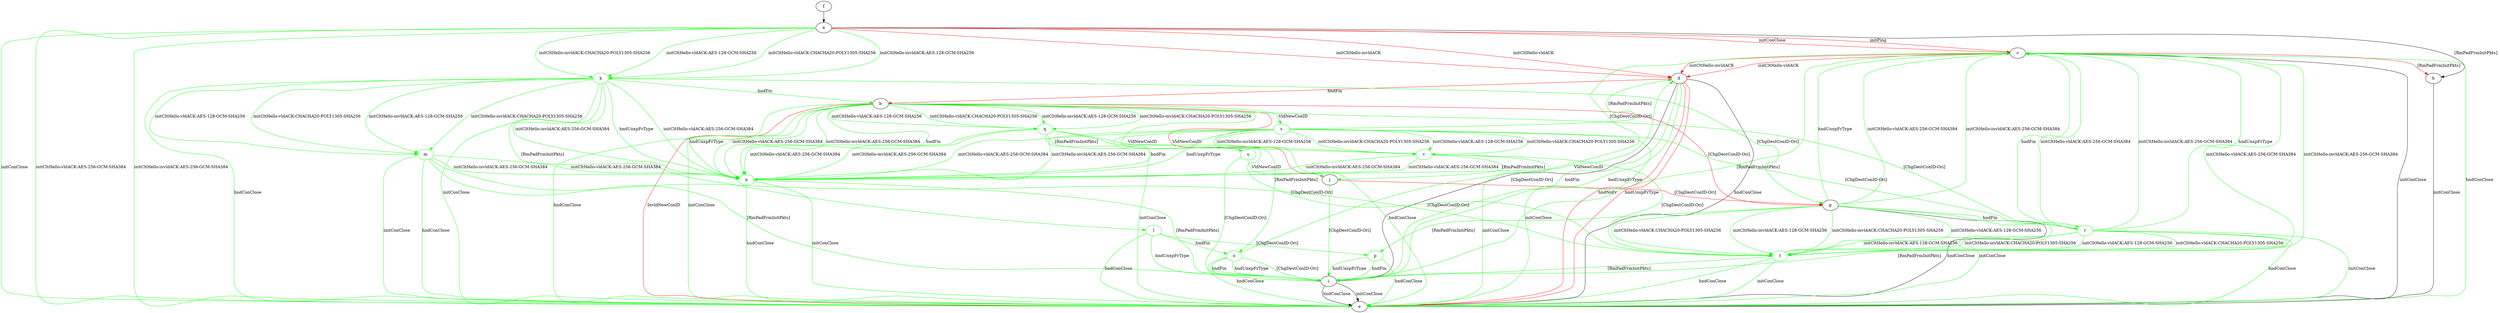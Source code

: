 digraph "" {
	a -> c	[key=0,
		color=red,
		label="initPing "];
	a -> c	[key=1,
		color=red,
		label="initConClose "];
	a -> d	[key=0,
		color=red,
		label="initCltHello-vldACK "];
	a -> d	[key=1,
		color=red,
		label="initCltHello-invldACK "];
	a -> e	[key=0,
		color=green,
		label="initConClose "];
	a -> e	[key=1,
		color=green,
		label="initCltHello-vldACK:AES-256-GCM-SHA384 "];
	a -> e	[key=2,
		color=green,
		label="initCltHello-invldACK:AES-256-GCM-SHA384 "];
	a -> h	[key=0,
		label="[RmPadFrmInitPkts] "];
	k	[color=green];
	a -> k	[key=0,
		color=green,
		label="initCltHello-vldACK:AES-128-GCM-SHA256 "];
	a -> k	[key=1,
		color=green,
		label="initCltHello-vldACK:CHACHA20-POLY1305-SHA256 "];
	a -> k	[key=2,
		color=green,
		label="initCltHello-invldACK:AES-128-GCM-SHA256 "];
	a -> k	[key=3,
		color=green,
		label="initCltHello-invldACK:CHACHA20-POLY1305-SHA256 "];
	b -> e	[key=0,
		color=green,
		label="initConClose "];
	b -> e	[key=1,
		color=green,
		label="hndConClose "];
	b -> e	[key=2,
		color=red,
		label="InvldNewConID "];
	b -> g	[key=0,
		color=red,
		label="[ChgDestConID-Ori] "];
	b -> j	[key=0,
		color=red,
		label="VldNewConID "];
	n	[color=green];
	b -> n	[key=0,
		color=green,
		label="initCltHello-vldACK:AES-256-GCM-SHA384 "];
	b -> n	[key=1,
		color=green,
		label="initCltHello-invldACK:AES-256-GCM-SHA384 "];
	b -> n	[key=2,
		color=green,
		label="hndFin "];
	b -> n	[key=3,
		color=green,
		label="hndUnxpFrType "];
	o	[color=green];
	b -> o	[key=0,
		color=green,
		label="[RmPadFrmInitPkts] "];
	q	[color=green];
	b -> q	[key=0,
		color=green,
		label="initCltHello-vldACK:AES-128-GCM-SHA256 "];
	b -> q	[key=1,
		color=green,
		label="initCltHello-vldACK:CHACHA20-POLY1305-SHA256 "];
	b -> q	[key=2,
		color=green,
		label="initCltHello-invldACK:AES-128-GCM-SHA256 "];
	b -> q	[key=3,
		color=green,
		label="initCltHello-invldACK:CHACHA20-POLY1305-SHA256 "];
	r	[color=green];
	b -> r	[key=0,
		color=green,
		label="[ChgDestConID-Ori] "];
	s	[color=green];
	b -> s	[key=0,
		color=green,
		label="VldNewConID "];
	c -> d	[key=0,
		color=red,
		label="initCltHello-vldACK "];
	c -> d	[key=1,
		color=red,
		label="initCltHello-invldACK "];
	c -> e	[key=0,
		label="initConClose "];
	c -> e	[key=1,
		color=green,
		label="hndConClose "];
	c -> h	[key=0,
		color=red,
		label="[RmPadFrmInitPkts] "];
	c -> i	[key=0,
		color=green,
		label="[RmPadFrmInitPkts] "];
	d -> b	[key=0,
		color=red,
		label="hndFin "];
	d -> e	[key=0,
		label="hndConClose "];
	d -> e	[key=1,
		color=red,
		label="hndNoFr "];
	d -> e	[key=2,
		color=red,
		label="hndUnxpFrType "];
	d -> i	[key=0,
		label="[ChgDestConID-Ori] "];
	d -> i	[key=1,
		color=green,
		label="hndFin "];
	d -> i	[key=2,
		color=green,
		label="hndUnxpFrType "];
	f -> a	[key=0];
	g -> c	[key=0,
		color=green,
		label="initCltHello-vldACK:AES-256-GCM-SHA384 "];
	g -> c	[key=1,
		color=green,
		label="initCltHello-invldACK:AES-256-GCM-SHA384 "];
	g -> c	[key=2,
		color=green,
		label="hndUnxpFrType "];
	g -> e	[key=0,
		label="hndConClose "];
	g -> e	[key=1,
		color=green,
		label="initConClose "];
	p	[color=green];
	g -> p	[key=0,
		color=green,
		label="[RmPadFrmInitPkts] "];
	g -> r	[key=0,
		color=green,
		label="hndFin "];
	t	[color=green];
	g -> t	[key=0,
		color=green,
		label="initCltHello-vldACK:AES-128-GCM-SHA256 "];
	g -> t	[key=1,
		color=green,
		label="initCltHello-vldACK:CHACHA20-POLY1305-SHA256 "];
	g -> t	[key=2,
		color=green,
		label="initCltHello-invldACK:AES-128-GCM-SHA256 "];
	g -> t	[key=3,
		color=green,
		label="initCltHello-invldACK:CHACHA20-POLY1305-SHA256 "];
	h -> e	[key=0,
		label="initConClose "];
	i -> e	[key=0,
		label="initConClose "];
	i -> e	[key=1,
		label="hndConClose "];
	j -> g	[key=0,
		color=red,
		label="[ChgDestConID-Ori] "];
	j -> i	[key=0,
		color=green,
		label="[ChgDestConID-Ori] "];
	k -> b	[key=0,
		color=green,
		label="hndFin "];
	k -> e	[key=0,
		color=green,
		label="initConClose "];
	k -> e	[key=1,
		color=green,
		label="hndConClose "];
	k -> g	[key=0,
		color=green,
		label="[ChgDestConID-Ori] "];
	l	[color=green];
	k -> l	[key=0,
		color=green,
		label="[RmPadFrmInitPkts] "];
	m	[color=green];
	k -> m	[key=0,
		color=green,
		label="initCltHello-vldACK:AES-128-GCM-SHA256 "];
	k -> m	[key=1,
		color=green,
		label="initCltHello-vldACK:CHACHA20-POLY1305-SHA256 "];
	k -> m	[key=2,
		color=green,
		label="initCltHello-invldACK:AES-128-GCM-SHA256 "];
	k -> m	[key=3,
		color=green,
		label="initCltHello-invldACK:CHACHA20-POLY1305-SHA256 "];
	k -> n	[key=0,
		color=green,
		label="initCltHello-vldACK:AES-256-GCM-SHA384 "];
	k -> n	[key=1,
		color=green,
		label="initCltHello-invldACK:AES-256-GCM-SHA384 "];
	k -> n	[key=2,
		color=green,
		label="hndUnxpFrType "];
	l -> e	[key=0,
		color=green,
		label="hndConClose "];
	l -> i	[key=0,
		color=green,
		label="hndUnxpFrType "];
	l -> o	[key=0,
		color=green,
		label="hndFin "];
	l -> p	[key=0,
		color=green,
		label="[ChgDestConID-Ori] "];
	m -> e	[key=0,
		color=green,
		label="initConClose "];
	m -> e	[key=1,
		color=green,
		label="hndConClose "];
	m -> i	[key=0,
		color=green,
		label="[RmPadFrmInitPkts] "];
	m -> n	[key=0,
		color=green,
		label="initCltHello-vldACK:AES-256-GCM-SHA384 "];
	m -> n	[key=1,
		color=green,
		label="initCltHello-invldACK:AES-256-GCM-SHA384 "];
	m -> t	[key=0,
		color=green,
		label="[ChgDestConID-Ori] "];
	n -> c	[key=0,
		color=green,
		label="[ChgDestConID-Ori] "];
	n -> e	[key=0,
		color=green,
		label="initConClose "];
	n -> e	[key=1,
		color=green,
		label="hndConClose "];
	n -> i	[key=0,
		color=green,
		label="[RmPadFrmInitPkts] "];
	o -> d	[key=0,
		color=green,
		label="VldNewConID "];
	o -> e	[key=0,
		color=green,
		label="hndConClose "];
	o -> i	[key=0,
		color=green,
		label="hndFin "];
	o -> i	[key=1,
		color=green,
		label="hndUnxpFrType "];
	o -> i	[key=2,
		color=green,
		label="[ChgDestConID-Ori] "];
	p -> e	[key=0,
		color=green,
		label="hndConClose "];
	p -> i	[key=0,
		color=green,
		label="hndFin "];
	p -> i	[key=1,
		color=green,
		label="hndUnxpFrType "];
	q -> e	[key=0,
		color=green,
		label="initConClose "];
	q -> n	[key=0,
		color=green,
		label="initCltHello-vldACK:AES-256-GCM-SHA384 "];
	q -> n	[key=1,
		color=green,
		label="initCltHello-invldACK:AES-256-GCM-SHA384 "];
	q -> t	[key=0,
		color=green,
		label="[ChgDestConID-Ori] "];
	u	[color=green];
	q -> u	[key=0,
		color=green,
		label="[RmPadFrmInitPkts] "];
	v	[color=green];
	q -> v	[key=0,
		color=green,
		label="VldNewConID "];
	r -> c	[key=0,
		color=green,
		label="initCltHello-vldACK:AES-256-GCM-SHA384 "];
	r -> c	[key=1,
		color=green,
		label="initCltHello-invldACK:AES-256-GCM-SHA384 "];
	r -> c	[key=2,
		color=green,
		label="hndFin "];
	r -> c	[key=3,
		color=green,
		label="hndUnxpFrType "];
	r -> e	[key=0,
		color=green,
		label="initConClose "];
	r -> e	[key=1,
		color=green,
		label="hndConClose "];
	r -> i	[key=0,
		color=green,
		label="[RmPadFrmInitPkts] "];
	r -> t	[key=0,
		color=green,
		label="initCltHello-vldACK:AES-128-GCM-SHA256 "];
	r -> t	[key=1,
		color=green,
		label="initCltHello-vldACK:CHACHA20-POLY1305-SHA256 "];
	r -> t	[key=2,
		color=green,
		label="initCltHello-invldACK:AES-128-GCM-SHA256 "];
	r -> t	[key=3,
		color=green,
		label="initCltHello-invldACK:CHACHA20-POLY1305-SHA256 "];
	s -> d	[key=0,
		color=green,
		label="[RmPadFrmInitPkts] "];
	s -> e	[key=0,
		color=green,
		label="initConClose "];
	s -> e	[key=1,
		color=green,
		label="hndConClose "];
	s -> n	[key=0,
		color=green,
		label="initCltHello-vldACK:AES-256-GCM-SHA384 "];
	s -> n	[key=1,
		color=green,
		label="initCltHello-invldACK:AES-256-GCM-SHA384 "];
	s -> n	[key=2,
		color=green,
		label="hndFin "];
	s -> n	[key=3,
		color=green,
		label="hndUnxpFrType "];
	s -> r	[key=0,
		color=green,
		label="[ChgDestConID-Ori] "];
	s -> v	[key=0,
		color=green,
		label="initCltHello-vldACK:AES-128-GCM-SHA256 "];
	s -> v	[key=1,
		color=green,
		label="initCltHello-vldACK:CHACHA20-POLY1305-SHA256 "];
	s -> v	[key=2,
		color=green,
		label="initCltHello-invldACK:AES-128-GCM-SHA256 "];
	s -> v	[key=3,
		color=green,
		label="initCltHello-invldACK:CHACHA20-POLY1305-SHA256 "];
	t -> c	[key=0,
		color=green,
		label="initCltHello-vldACK:AES-256-GCM-SHA384 "];
	t -> c	[key=1,
		color=green,
		label="initCltHello-invldACK:AES-256-GCM-SHA384 "];
	t -> e	[key=0,
		color=green,
		label="initConClose "];
	t -> e	[key=1,
		color=green,
		label="hndConClose "];
	t -> i	[key=0,
		color=green,
		label="[RmPadFrmInitPkts] "];
	u -> i	[key=0,
		color=green,
		label="[ChgDestConID-Ori] "];
	u -> j	[key=0,
		color=green,
		label="VldNewConID "];
	v -> e	[key=0,
		color=green,
		label="initConClose "];
	v -> j	[key=0,
		color=green,
		label="[RmPadFrmInitPkts] "];
	v -> n	[key=0,
		color=green,
		label="initCltHello-vldACK:AES-256-GCM-SHA384 "];
	v -> n	[key=1,
		color=green,
		label="initCltHello-invldACK:AES-256-GCM-SHA384 "];
	v -> t	[key=0,
		color=green,
		label="[ChgDestConID-Ori] "];
}
